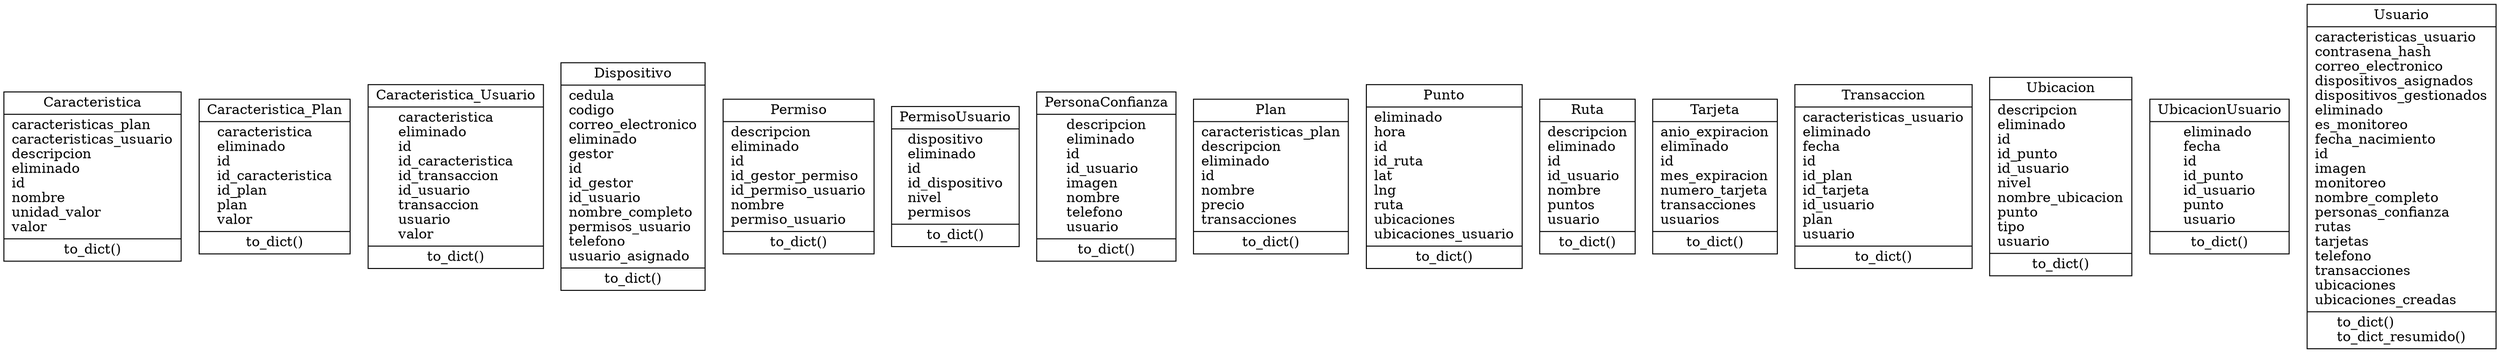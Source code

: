 digraph "classes_Modelos" {
rankdir=BT
charset="utf-8"
"app.modelos.Caracteristica.Caracteristica" [color="black", fontcolor="black", label=<{Caracteristica|caracteristicas_plan<br ALIGN="LEFT"/>caracteristicas_usuario<br ALIGN="LEFT"/>descripcion<br ALIGN="LEFT"/>eliminado<br ALIGN="LEFT"/>id<br ALIGN="LEFT"/>nombre<br ALIGN="LEFT"/>unidad_valor<br ALIGN="LEFT"/>valor<br ALIGN="LEFT"/>|to_dict()<br ALIGN="LEFT"/>}>, shape="record", style="solid"];
"app.modelos.Caracteristica_Plan.Caracteristica_Plan" [color="black", fontcolor="black", label=<{Caracteristica_Plan|caracteristica<br ALIGN="LEFT"/>eliminado<br ALIGN="LEFT"/>id<br ALIGN="LEFT"/>id_caracteristica<br ALIGN="LEFT"/>id_plan<br ALIGN="LEFT"/>plan<br ALIGN="LEFT"/>valor<br ALIGN="LEFT"/>|to_dict()<br ALIGN="LEFT"/>}>, shape="record", style="solid"];
"app.modelos.Caracteristica_Usuario.Caracteristica_Usuario" [color="black", fontcolor="black", label=<{Caracteristica_Usuario|caracteristica<br ALIGN="LEFT"/>eliminado<br ALIGN="LEFT"/>id<br ALIGN="LEFT"/>id_caracteristica<br ALIGN="LEFT"/>id_transaccion<br ALIGN="LEFT"/>id_usuario<br ALIGN="LEFT"/>transaccion<br ALIGN="LEFT"/>usuario<br ALIGN="LEFT"/>valor<br ALIGN="LEFT"/>|to_dict()<br ALIGN="LEFT"/>}>, shape="record", style="solid"];
"app.modelos.Dispositivo.Dispositivo" [color="black", fontcolor="black", label=<{Dispositivo|cedula<br ALIGN="LEFT"/>codigo<br ALIGN="LEFT"/>correo_electronico<br ALIGN="LEFT"/>eliminado<br ALIGN="LEFT"/>gestor<br ALIGN="LEFT"/>id<br ALIGN="LEFT"/>id_gestor<br ALIGN="LEFT"/>id_usuario<br ALIGN="LEFT"/>nombre_completo<br ALIGN="LEFT"/>permisos_usuario<br ALIGN="LEFT"/>telefono<br ALIGN="LEFT"/>usuario_asignado<br ALIGN="LEFT"/>|to_dict()<br ALIGN="LEFT"/>}>, shape="record", style="solid"];
"app.modelos.Permiso.Permiso" [color="black", fontcolor="black", label=<{Permiso|descripcion<br ALIGN="LEFT"/>eliminado<br ALIGN="LEFT"/>id<br ALIGN="LEFT"/>id_gestor_permiso<br ALIGN="LEFT"/>id_permiso_usuario<br ALIGN="LEFT"/>nombre<br ALIGN="LEFT"/>permiso_usuario<br ALIGN="LEFT"/>|to_dict()<br ALIGN="LEFT"/>}>, shape="record", style="solid"];
"app.modelos.Permiso_usuario.PermisoUsuario" [color="black", fontcolor="black", label=<{PermisoUsuario|dispositivo<br ALIGN="LEFT"/>eliminado<br ALIGN="LEFT"/>id<br ALIGN="LEFT"/>id_dispositivo<br ALIGN="LEFT"/>nivel<br ALIGN="LEFT"/>permisos<br ALIGN="LEFT"/>|to_dict()<br ALIGN="LEFT"/>}>, shape="record", style="solid"];
"app.modelos.Persona_confianza.PersonaConfianza" [color="black", fontcolor="black", label=<{PersonaConfianza|descripcion<br ALIGN="LEFT"/>eliminado<br ALIGN="LEFT"/>id<br ALIGN="LEFT"/>id_usuario<br ALIGN="LEFT"/>imagen<br ALIGN="LEFT"/>nombre<br ALIGN="LEFT"/>telefono<br ALIGN="LEFT"/>usuario<br ALIGN="LEFT"/>|to_dict()<br ALIGN="LEFT"/>}>, shape="record", style="solid"];
"app.modelos.Plan.Plan" [color="black", fontcolor="black", label=<{Plan|caracteristicas_plan<br ALIGN="LEFT"/>descripcion<br ALIGN="LEFT"/>eliminado<br ALIGN="LEFT"/>id<br ALIGN="LEFT"/>nombre<br ALIGN="LEFT"/>precio<br ALIGN="LEFT"/>transacciones<br ALIGN="LEFT"/>|to_dict()<br ALIGN="LEFT"/>}>, shape="record", style="solid"];
"app.modelos.Punto.Punto" [color="black", fontcolor="black", label=<{Punto|eliminado<br ALIGN="LEFT"/>hora<br ALIGN="LEFT"/>id<br ALIGN="LEFT"/>id_ruta<br ALIGN="LEFT"/>lat<br ALIGN="LEFT"/>lng<br ALIGN="LEFT"/>ruta<br ALIGN="LEFT"/>ubicaciones<br ALIGN="LEFT"/>ubicaciones_usuario<br ALIGN="LEFT"/>|to_dict()<br ALIGN="LEFT"/>}>, shape="record", style="solid"];
"app.modelos.Ruta.Ruta" [color="black", fontcolor="black", label=<{Ruta|descripcion<br ALIGN="LEFT"/>eliminado<br ALIGN="LEFT"/>id<br ALIGN="LEFT"/>id_usuario<br ALIGN="LEFT"/>nombre<br ALIGN="LEFT"/>puntos<br ALIGN="LEFT"/>usuario<br ALIGN="LEFT"/>|to_dict()<br ALIGN="LEFT"/>}>, shape="record", style="solid"];
"app.modelos.Tarjeta.Tarjeta" [color="black", fontcolor="black", label=<{Tarjeta|anio_expiracion<br ALIGN="LEFT"/>eliminado<br ALIGN="LEFT"/>id<br ALIGN="LEFT"/>mes_expiracion<br ALIGN="LEFT"/>numero_tarjeta<br ALIGN="LEFT"/>transacciones<br ALIGN="LEFT"/>usuarios<br ALIGN="LEFT"/>|to_dict()<br ALIGN="LEFT"/>}>, shape="record", style="solid"];
"app.modelos.Transaccion.Transaccion" [color="black", fontcolor="black", label=<{Transaccion|caracteristicas_usuario<br ALIGN="LEFT"/>eliminado<br ALIGN="LEFT"/>fecha<br ALIGN="LEFT"/>id<br ALIGN="LEFT"/>id_plan<br ALIGN="LEFT"/>id_tarjeta<br ALIGN="LEFT"/>id_usuario<br ALIGN="LEFT"/>plan<br ALIGN="LEFT"/>usuario<br ALIGN="LEFT"/>|to_dict()<br ALIGN="LEFT"/>}>, shape="record", style="solid"];
"app.modelos.Ubicacion.Ubicacion" [color="black", fontcolor="black", label=<{Ubicacion|descripcion<br ALIGN="LEFT"/>eliminado<br ALIGN="LEFT"/>id<br ALIGN="LEFT"/>id_punto<br ALIGN="LEFT"/>id_usuario<br ALIGN="LEFT"/>nivel<br ALIGN="LEFT"/>nombre_ubicacion<br ALIGN="LEFT"/>punto<br ALIGN="LEFT"/>tipo<br ALIGN="LEFT"/>usuario<br ALIGN="LEFT"/>|to_dict()<br ALIGN="LEFT"/>}>, shape="record", style="solid"];
"app.modelos.Ubicacion_usuario.UbicacionUsuario" [color="black", fontcolor="black", label=<{UbicacionUsuario|eliminado<br ALIGN="LEFT"/>fecha<br ALIGN="LEFT"/>id<br ALIGN="LEFT"/>id_punto<br ALIGN="LEFT"/>id_usuario<br ALIGN="LEFT"/>punto<br ALIGN="LEFT"/>usuario<br ALIGN="LEFT"/>|to_dict()<br ALIGN="LEFT"/>}>, shape="record", style="solid"];
"app.modelos.Usuario.Usuario" [color="black", fontcolor="black", label=<{Usuario|caracteristicas_usuario<br ALIGN="LEFT"/>contrasena_hash<br ALIGN="LEFT"/>correo_electronico<br ALIGN="LEFT"/>dispositivos_asignados<br ALIGN="LEFT"/>dispositivos_gestionados<br ALIGN="LEFT"/>eliminado<br ALIGN="LEFT"/>es_monitoreo<br ALIGN="LEFT"/>fecha_nacimiento<br ALIGN="LEFT"/>id<br ALIGN="LEFT"/>imagen<br ALIGN="LEFT"/>monitoreo<br ALIGN="LEFT"/>nombre_completo<br ALIGN="LEFT"/>personas_confianza<br ALIGN="LEFT"/>rutas<br ALIGN="LEFT"/>tarjetas<br ALIGN="LEFT"/>telefono<br ALIGN="LEFT"/>transacciones<br ALIGN="LEFT"/>ubicaciones<br ALIGN="LEFT"/>ubicaciones_creadas<br ALIGN="LEFT"/>|to_dict()<br ALIGN="LEFT"/>to_dict_resumido()<br ALIGN="LEFT"/>}>, shape="record", style="solid"];
}
